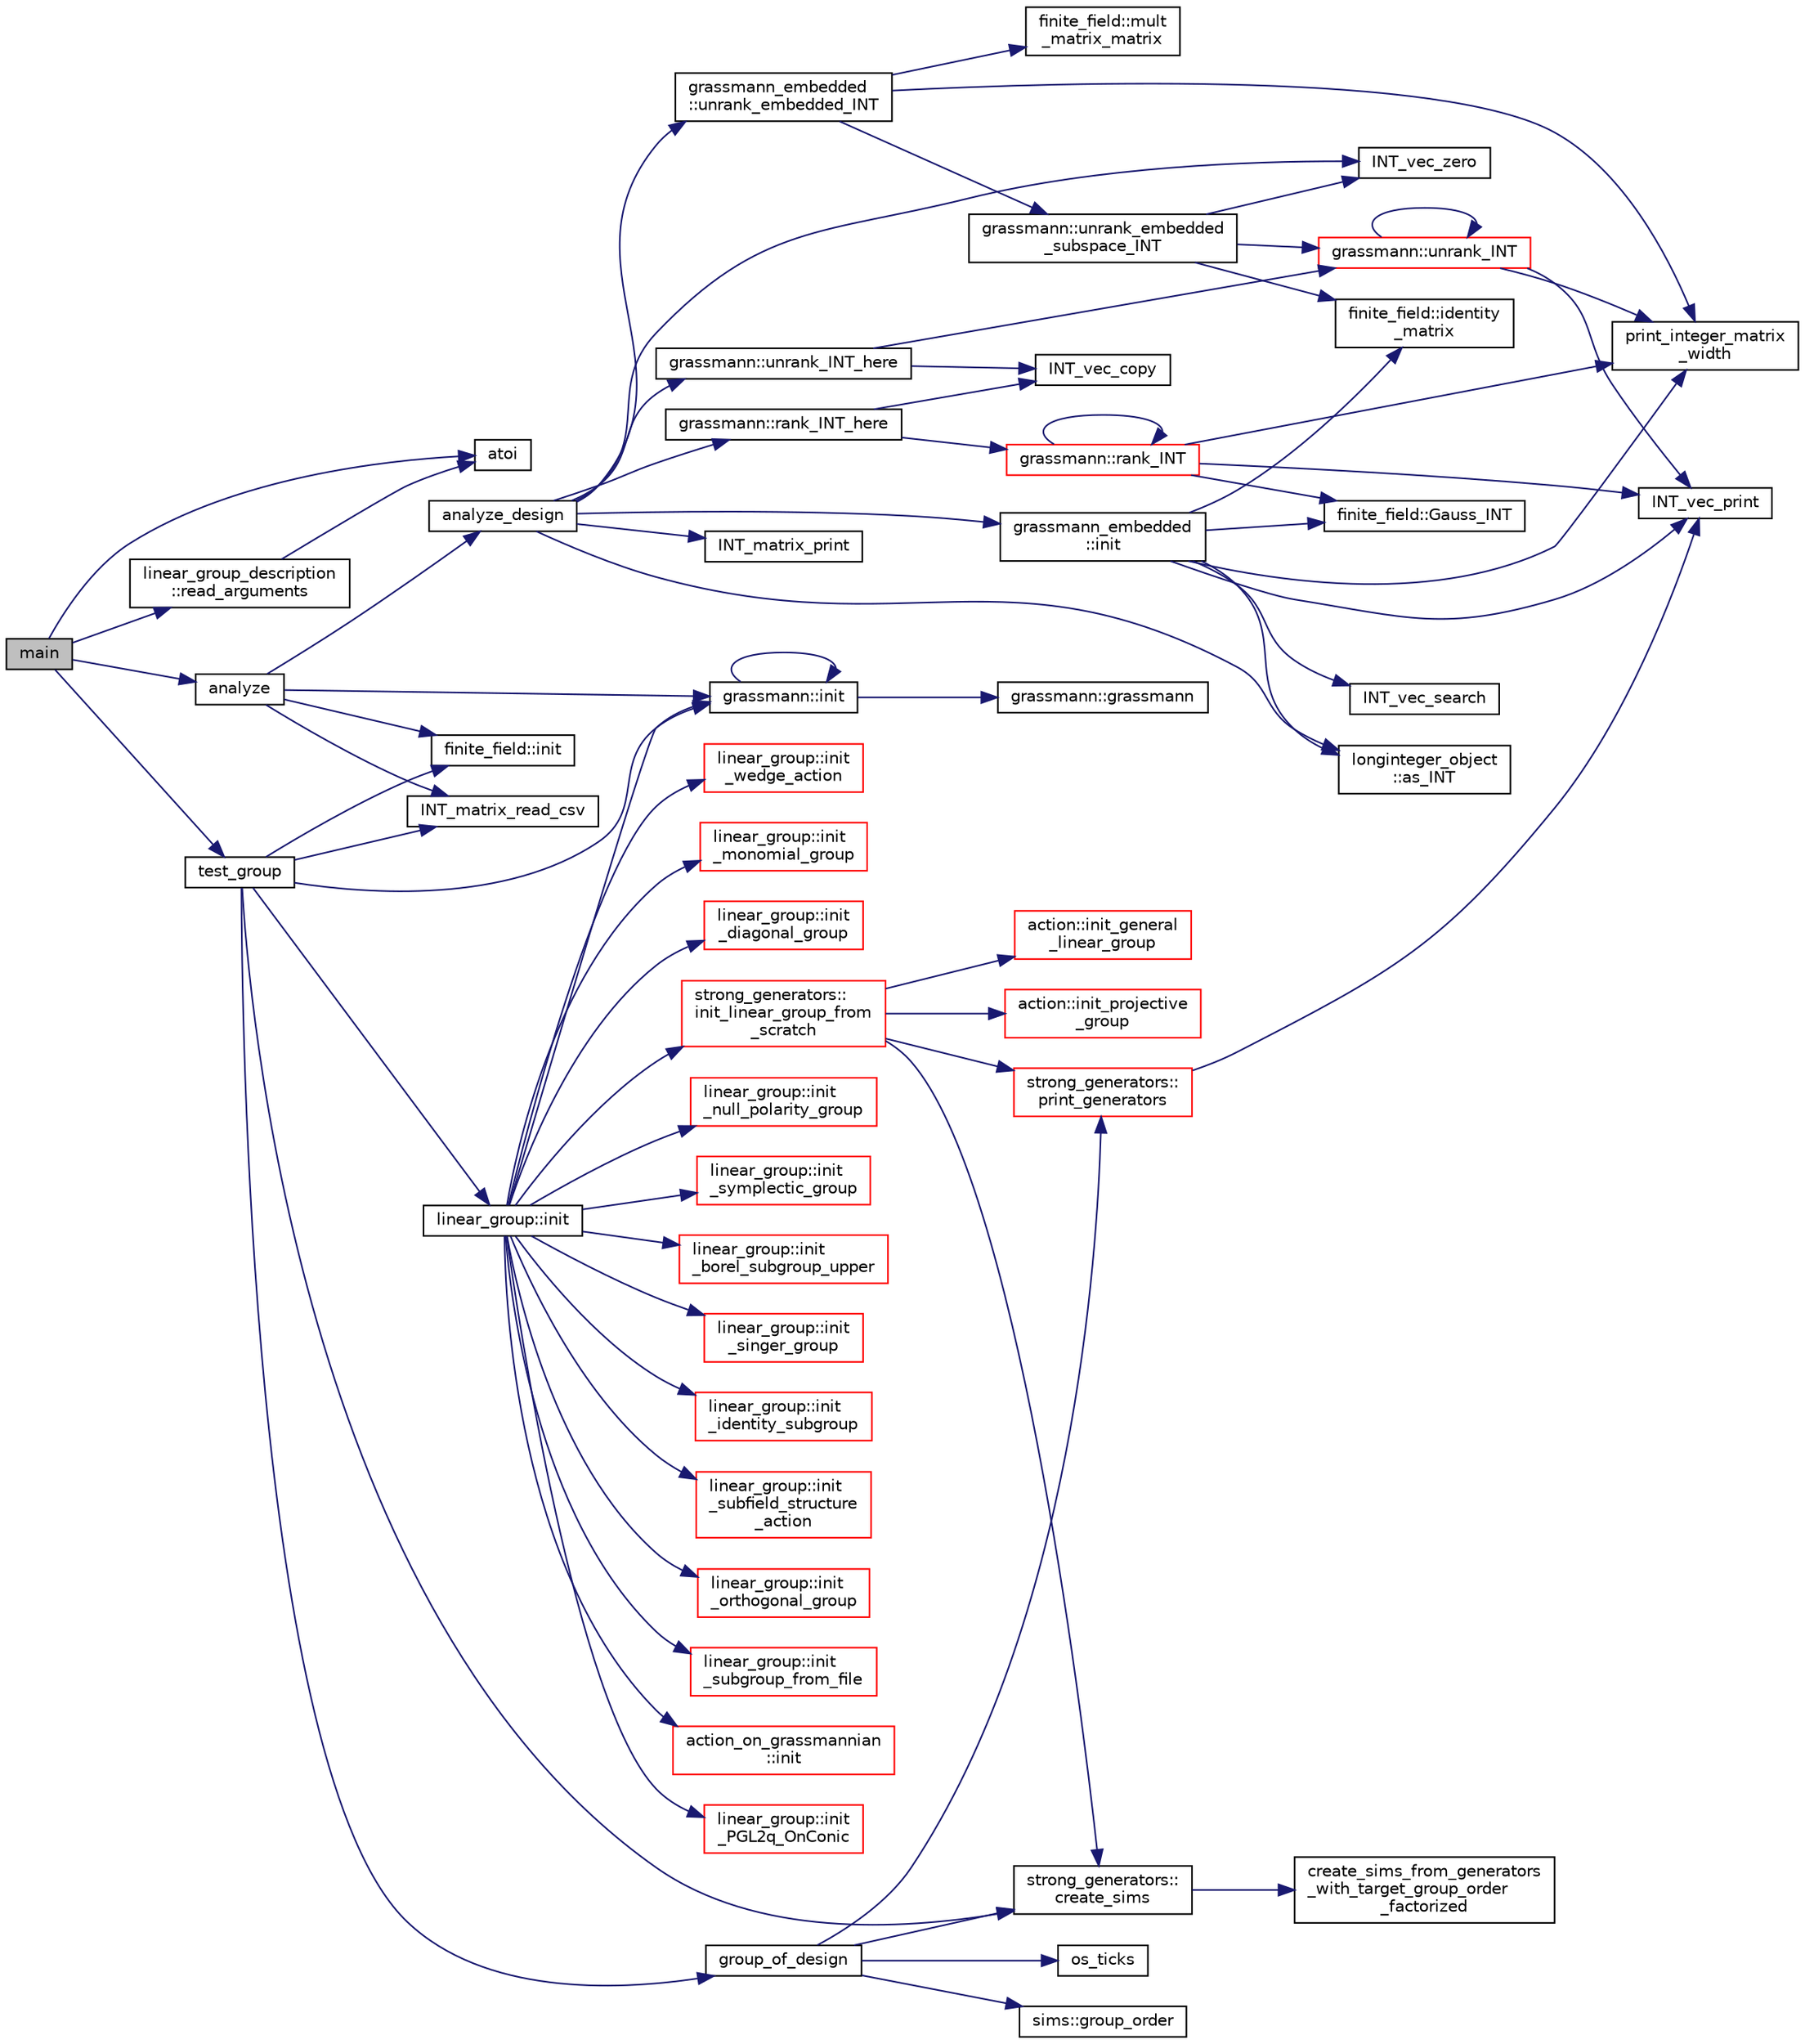 digraph "main"
{
  edge [fontname="Helvetica",fontsize="10",labelfontname="Helvetica",labelfontsize="10"];
  node [fontname="Helvetica",fontsize="10",shape=record];
  rankdir="LR";
  Node69 [label="main",height=0.2,width=0.4,color="black", fillcolor="grey75", style="filled", fontcolor="black"];
  Node69 -> Node70 [color="midnightblue",fontsize="10",style="solid",fontname="Helvetica"];
  Node70 [label="atoi",height=0.2,width=0.4,color="black", fillcolor="white", style="filled",URL="$d9/d60/discreta_8h.html#ad0ac71cbcb495289e474437d6b7d7fac"];
  Node69 -> Node71 [color="midnightblue",fontsize="10",style="solid",fontname="Helvetica"];
  Node71 [label="linear_group_description\l::read_arguments",height=0.2,width=0.4,color="black", fillcolor="white", style="filled",URL="$d9/dca/classlinear__group__description.html#a1c27f3e72fca881743cd1ca35f6779f0"];
  Node71 -> Node70 [color="midnightblue",fontsize="10",style="solid",fontname="Helvetica"];
  Node69 -> Node72 [color="midnightblue",fontsize="10",style="solid",fontname="Helvetica"];
  Node72 [label="analyze",height=0.2,width=0.4,color="black", fillcolor="white", style="filled",URL="$d8/d03/analyze__q__designs_8_c.html#a2bb7c896fafb33cfc91cf64d543e5606"];
  Node72 -> Node73 [color="midnightblue",fontsize="10",style="solid",fontname="Helvetica"];
  Node73 [label="INT_matrix_read_csv",height=0.2,width=0.4,color="black", fillcolor="white", style="filled",URL="$d5/db4/io__and__os_8h.html#aac568740f8144e9f3aa010add972f552"];
  Node72 -> Node74 [color="midnightblue",fontsize="10",style="solid",fontname="Helvetica"];
  Node74 [label="finite_field::init",height=0.2,width=0.4,color="black", fillcolor="white", style="filled",URL="$df/d5a/classfinite__field.html#a13e75e8165b27464935b50368ee8313c"];
  Node72 -> Node75 [color="midnightblue",fontsize="10",style="solid",fontname="Helvetica"];
  Node75 [label="grassmann::init",height=0.2,width=0.4,color="black", fillcolor="white", style="filled",URL="$df/d02/classgrassmann.html#a2e8cf7b9f203254493d7c2607c17d498"];
  Node75 -> Node76 [color="midnightblue",fontsize="10",style="solid",fontname="Helvetica"];
  Node76 [label="grassmann::grassmann",height=0.2,width=0.4,color="black", fillcolor="white", style="filled",URL="$df/d02/classgrassmann.html#a252a85d3b74eb4fbd5771f4152a5f272"];
  Node75 -> Node75 [color="midnightblue",fontsize="10",style="solid",fontname="Helvetica"];
  Node72 -> Node77 [color="midnightblue",fontsize="10",style="solid",fontname="Helvetica"];
  Node77 [label="analyze_design",height=0.2,width=0.4,color="black", fillcolor="white", style="filled",URL="$d8/d03/analyze__q__designs_8_c.html#aeed4daa4f8cfe6d2005bd991432a6305"];
  Node77 -> Node78 [color="midnightblue",fontsize="10",style="solid",fontname="Helvetica"];
  Node78 [label="longinteger_object\l::as_INT",height=0.2,width=0.4,color="black", fillcolor="white", style="filled",URL="$dd/d7e/classlonginteger__object.html#afb992d4679a6741acc63c8bcba27971e"];
  Node77 -> Node79 [color="midnightblue",fontsize="10",style="solid",fontname="Helvetica"];
  Node79 [label="INT_vec_zero",height=0.2,width=0.4,color="black", fillcolor="white", style="filled",URL="$df/dbf/sajeeb_8_c.html#aa8c9c7977203577026080f546fe4980f"];
  Node77 -> Node80 [color="midnightblue",fontsize="10",style="solid",fontname="Helvetica"];
  Node80 [label="grassmann::unrank_INT_here",height=0.2,width=0.4,color="black", fillcolor="white", style="filled",URL="$df/d02/classgrassmann.html#aa51bb30ed0feb7ad87d500b76e0b3cbe"];
  Node80 -> Node81 [color="midnightblue",fontsize="10",style="solid",fontname="Helvetica"];
  Node81 [label="grassmann::unrank_INT",height=0.2,width=0.4,color="red", fillcolor="white", style="filled",URL="$df/d02/classgrassmann.html#a32079405b95a6da2ba1420567d762d64"];
  Node81 -> Node85 [color="midnightblue",fontsize="10",style="solid",fontname="Helvetica"];
  Node85 [label="INT_vec_print",height=0.2,width=0.4,color="black", fillcolor="white", style="filled",URL="$df/dbf/sajeeb_8_c.html#a79a5901af0b47dd0d694109543c027fe"];
  Node81 -> Node81 [color="midnightblue",fontsize="10",style="solid",fontname="Helvetica"];
  Node81 -> Node87 [color="midnightblue",fontsize="10",style="solid",fontname="Helvetica"];
  Node87 [label="print_integer_matrix\l_width",height=0.2,width=0.4,color="black", fillcolor="white", style="filled",URL="$d5/db4/io__and__os_8h.html#aa78f3e73fc2179251bd15adbcc31573f"];
  Node80 -> Node88 [color="midnightblue",fontsize="10",style="solid",fontname="Helvetica"];
  Node88 [label="INT_vec_copy",height=0.2,width=0.4,color="black", fillcolor="white", style="filled",URL="$df/dbf/sajeeb_8_c.html#ac2d875e27e009af6ec04d17254d11075"];
  Node77 -> Node89 [color="midnightblue",fontsize="10",style="solid",fontname="Helvetica"];
  Node89 [label="INT_matrix_print",height=0.2,width=0.4,color="black", fillcolor="white", style="filled",URL="$d5/db4/io__and__os_8h.html#afd4180a24bef3a2b584668a4eaf607ff"];
  Node77 -> Node90 [color="midnightblue",fontsize="10",style="solid",fontname="Helvetica"];
  Node90 [label="grassmann_embedded\l::init",height=0.2,width=0.4,color="black", fillcolor="white", style="filled",URL="$d4/dda/classgrassmann__embedded.html#a4cc2970a357bace5b18479def170019b"];
  Node90 -> Node91 [color="midnightblue",fontsize="10",style="solid",fontname="Helvetica"];
  Node91 [label="finite_field::identity\l_matrix",height=0.2,width=0.4,color="black", fillcolor="white", style="filled",URL="$df/d5a/classfinite__field.html#a4688997f80b8721560bccec986c23413"];
  Node90 -> Node87 [color="midnightblue",fontsize="10",style="solid",fontname="Helvetica"];
  Node90 -> Node92 [color="midnightblue",fontsize="10",style="solid",fontname="Helvetica"];
  Node92 [label="finite_field::Gauss_INT",height=0.2,width=0.4,color="black", fillcolor="white", style="filled",URL="$df/d5a/classfinite__field.html#adb676d2e80341b53751326e3a58beb11"];
  Node90 -> Node85 [color="midnightblue",fontsize="10",style="solid",fontname="Helvetica"];
  Node90 -> Node93 [color="midnightblue",fontsize="10",style="solid",fontname="Helvetica"];
  Node93 [label="INT_vec_search",height=0.2,width=0.4,color="black", fillcolor="white", style="filled",URL="$d5/de2/foundations_2data__structures_2data__structures_8h.html#ad103ef2316a1f671bdb68fd9cd9ba945"];
  Node90 -> Node78 [color="midnightblue",fontsize="10",style="solid",fontname="Helvetica"];
  Node77 -> Node94 [color="midnightblue",fontsize="10",style="solid",fontname="Helvetica"];
  Node94 [label="grassmann_embedded\l::unrank_embedded_INT",height=0.2,width=0.4,color="black", fillcolor="white", style="filled",URL="$d4/dda/classgrassmann__embedded.html#a373f89c0c8e95d6126c59cf62dc935c0"];
  Node94 -> Node95 [color="midnightblue",fontsize="10",style="solid",fontname="Helvetica"];
  Node95 [label="grassmann::unrank_embedded\l_subspace_INT",height=0.2,width=0.4,color="black", fillcolor="white", style="filled",URL="$df/d02/classgrassmann.html#a165895ffdd3346a3eae9dc20fc2dfcfd"];
  Node95 -> Node81 [color="midnightblue",fontsize="10",style="solid",fontname="Helvetica"];
  Node95 -> Node79 [color="midnightblue",fontsize="10",style="solid",fontname="Helvetica"];
  Node95 -> Node91 [color="midnightblue",fontsize="10",style="solid",fontname="Helvetica"];
  Node94 -> Node87 [color="midnightblue",fontsize="10",style="solid",fontname="Helvetica"];
  Node94 -> Node96 [color="midnightblue",fontsize="10",style="solid",fontname="Helvetica"];
  Node96 [label="finite_field::mult\l_matrix_matrix",height=0.2,width=0.4,color="black", fillcolor="white", style="filled",URL="$df/d5a/classfinite__field.html#a5e28706b815838d0ec34de1fa74bc3c4"];
  Node77 -> Node97 [color="midnightblue",fontsize="10",style="solid",fontname="Helvetica"];
  Node97 [label="grassmann::rank_INT_here",height=0.2,width=0.4,color="black", fillcolor="white", style="filled",URL="$df/d02/classgrassmann.html#aaeab144aec85ec523f5a4d614a86d8d7"];
  Node97 -> Node88 [color="midnightblue",fontsize="10",style="solid",fontname="Helvetica"];
  Node97 -> Node98 [color="midnightblue",fontsize="10",style="solid",fontname="Helvetica"];
  Node98 [label="grassmann::rank_INT",height=0.2,width=0.4,color="red", fillcolor="white", style="filled",URL="$df/d02/classgrassmann.html#a1fa95ce7ecebd48b04c7a0dc75491184"];
  Node98 -> Node87 [color="midnightblue",fontsize="10",style="solid",fontname="Helvetica"];
  Node98 -> Node92 [color="midnightblue",fontsize="10",style="solid",fontname="Helvetica"];
  Node98 -> Node85 [color="midnightblue",fontsize="10",style="solid",fontname="Helvetica"];
  Node98 -> Node98 [color="midnightblue",fontsize="10",style="solid",fontname="Helvetica"];
  Node69 -> Node100 [color="midnightblue",fontsize="10",style="solid",fontname="Helvetica"];
  Node100 [label="test_group",height=0.2,width=0.4,color="black", fillcolor="white", style="filled",URL="$d8/d03/analyze__q__designs_8_c.html#ad03444358d0b46e7aa4d88a806b44925"];
  Node100 -> Node73 [color="midnightblue",fontsize="10",style="solid",fontname="Helvetica"];
  Node100 -> Node74 [color="midnightblue",fontsize="10",style="solid",fontname="Helvetica"];
  Node100 -> Node101 [color="midnightblue",fontsize="10",style="solid",fontname="Helvetica"];
  Node101 [label="linear_group::init",height=0.2,width=0.4,color="black", fillcolor="white", style="filled",URL="$df/d5a/classlinear__group.html#a8119aa9b882192ab422b12614b259f28"];
  Node101 -> Node102 [color="midnightblue",fontsize="10",style="solid",fontname="Helvetica"];
  Node102 [label="strong_generators::\linit_linear_group_from\l_scratch",height=0.2,width=0.4,color="red", fillcolor="white", style="filled",URL="$dc/d09/classstrong__generators.html#ad47ecfb9c141b65ed6aca34231d5a0d2"];
  Node102 -> Node103 [color="midnightblue",fontsize="10",style="solid",fontname="Helvetica"];
  Node103 [label="action::init_projective\l_group",height=0.2,width=0.4,color="red", fillcolor="white", style="filled",URL="$d2/d86/classaction.html#ad943cb9d3828331bf5634c6dbfc31afd"];
  Node102 -> Node241 [color="midnightblue",fontsize="10",style="solid",fontname="Helvetica"];
  Node241 [label="action::init_general\l_linear_group",height=0.2,width=0.4,color="red", fillcolor="white", style="filled",URL="$d2/d86/classaction.html#a1ff1bf53f9073bfc76ff073e7af6f396"];
  Node102 -> Node655 [color="midnightblue",fontsize="10",style="solid",fontname="Helvetica"];
  Node655 [label="strong_generators::\lcreate_sims",height=0.2,width=0.4,color="black", fillcolor="white", style="filled",URL="$dc/d09/classstrong__generators.html#afca700d50772a39eeb74239355ae67e1"];
  Node655 -> Node656 [color="midnightblue",fontsize="10",style="solid",fontname="Helvetica"];
  Node656 [label="create_sims_from_generators\l_with_target_group_order\l_factorized",height=0.2,width=0.4,color="black", fillcolor="white", style="filled",URL="$d2/d3a/group__theory_8h.html#a40f2df36e351d6e63bd2bb196cc5b430"];
  Node102 -> Node657 [color="midnightblue",fontsize="10",style="solid",fontname="Helvetica"];
  Node657 [label="strong_generators::\lprint_generators",height=0.2,width=0.4,color="red", fillcolor="white", style="filled",URL="$dc/d09/classstrong__generators.html#adccd259b435afd96d89cd664daa6c897"];
  Node657 -> Node85 [color="midnightblue",fontsize="10",style="solid",fontname="Helvetica"];
  Node101 -> Node660 [color="midnightblue",fontsize="10",style="solid",fontname="Helvetica"];
  Node660 [label="linear_group::init\l_PGL2q_OnConic",height=0.2,width=0.4,color="red", fillcolor="white", style="filled",URL="$df/d5a/classlinear__group.html#a84c4d6e1849da4c6f8f096a1af2a8270"];
  Node101 -> Node665 [color="midnightblue",fontsize="10",style="solid",fontname="Helvetica"];
  Node665 [label="linear_group::init\l_wedge_action",height=0.2,width=0.4,color="red", fillcolor="white", style="filled",URL="$df/d5a/classlinear__group.html#a16a8a2a5fdc535f2263210ca7943119e"];
  Node101 -> Node668 [color="midnightblue",fontsize="10",style="solid",fontname="Helvetica"];
  Node668 [label="linear_group::init\l_monomial_group",height=0.2,width=0.4,color="red", fillcolor="white", style="filled",URL="$df/d5a/classlinear__group.html#a7ef61a70f292d575f665da5d72077c8f"];
  Node101 -> Node671 [color="midnightblue",fontsize="10",style="solid",fontname="Helvetica"];
  Node671 [label="linear_group::init\l_diagonal_group",height=0.2,width=0.4,color="red", fillcolor="white", style="filled",URL="$df/d5a/classlinear__group.html#aaeeb26cf2ee1891b04d8925ddd1c18dd"];
  Node101 -> Node673 [color="midnightblue",fontsize="10",style="solid",fontname="Helvetica"];
  Node673 [label="linear_group::init\l_null_polarity_group",height=0.2,width=0.4,color="red", fillcolor="white", style="filled",URL="$df/d5a/classlinear__group.html#a104943d304ecbcebfb1bbe383a0bba1b"];
  Node101 -> Node675 [color="midnightblue",fontsize="10",style="solid",fontname="Helvetica"];
  Node675 [label="linear_group::init\l_symplectic_group",height=0.2,width=0.4,color="red", fillcolor="white", style="filled",URL="$df/d5a/classlinear__group.html#ab3dc99b8d6cb810eff6dc09fb69c47d4"];
  Node101 -> Node677 [color="midnightblue",fontsize="10",style="solid",fontname="Helvetica"];
  Node677 [label="linear_group::init\l_borel_subgroup_upper",height=0.2,width=0.4,color="red", fillcolor="white", style="filled",URL="$df/d5a/classlinear__group.html#a7d25e5c41bc3bf53a0c5063082055344"];
  Node101 -> Node684 [color="midnightblue",fontsize="10",style="solid",fontname="Helvetica"];
  Node684 [label="linear_group::init\l_singer_group",height=0.2,width=0.4,color="red", fillcolor="white", style="filled",URL="$df/d5a/classlinear__group.html#a6725d2f004cc13eadaa39dc29b26faae"];
  Node101 -> Node686 [color="midnightblue",fontsize="10",style="solid",fontname="Helvetica"];
  Node686 [label="linear_group::init\l_identity_subgroup",height=0.2,width=0.4,color="red", fillcolor="white", style="filled",URL="$df/d5a/classlinear__group.html#a291947c5296a6411673a8272d0953c19"];
  Node101 -> Node688 [color="midnightblue",fontsize="10",style="solid",fontname="Helvetica"];
  Node688 [label="linear_group::init\l_subfield_structure\l_action",height=0.2,width=0.4,color="red", fillcolor="white", style="filled",URL="$df/d5a/classlinear__group.html#a0c97a4ac9754a69abdde052bd3298804"];
  Node101 -> Node690 [color="midnightblue",fontsize="10",style="solid",fontname="Helvetica"];
  Node690 [label="linear_group::init\l_orthogonal_group",height=0.2,width=0.4,color="red", fillcolor="white", style="filled",URL="$df/d5a/classlinear__group.html#a5a8f2a7cd8b33a9dfc626074726a58c4"];
  Node101 -> Node692 [color="midnightblue",fontsize="10",style="solid",fontname="Helvetica"];
  Node692 [label="linear_group::init\l_subgroup_from_file",height=0.2,width=0.4,color="red", fillcolor="white", style="filled",URL="$df/d5a/classlinear__group.html#a55fd1f4c503f5b37dd818256efe259c6"];
  Node101 -> Node75 [color="midnightblue",fontsize="10",style="solid",fontname="Helvetica"];
  Node101 -> Node696 [color="midnightblue",fontsize="10",style="solid",fontname="Helvetica"];
  Node696 [label="action_on_grassmannian\l::init",height=0.2,width=0.4,color="red", fillcolor="white", style="filled",URL="$d9/ddf/classaction__on__grassmannian.html#a2cf7eda6b88fa033fdc4486fa0508e84"];
  Node100 -> Node655 [color="midnightblue",fontsize="10",style="solid",fontname="Helvetica"];
  Node100 -> Node75 [color="midnightblue",fontsize="10",style="solid",fontname="Helvetica"];
  Node100 -> Node697 [color="midnightblue",fontsize="10",style="solid",fontname="Helvetica"];
  Node697 [label="group_of_design",height=0.2,width=0.4,color="black", fillcolor="white", style="filled",URL="$d8/d03/analyze__q__designs_8_c.html#a56bc4112debc1d923d24db2bdc86374a"];
  Node697 -> Node515 [color="midnightblue",fontsize="10",style="solid",fontname="Helvetica"];
  Node515 [label="os_ticks",height=0.2,width=0.4,color="black", fillcolor="white", style="filled",URL="$d5/db4/io__and__os_8h.html#a3da6d2b09e35d569adb7101dffcb5224"];
  Node697 -> Node655 [color="midnightblue",fontsize="10",style="solid",fontname="Helvetica"];
  Node697 -> Node644 [color="midnightblue",fontsize="10",style="solid",fontname="Helvetica"];
  Node644 [label="sims::group_order",height=0.2,width=0.4,color="black", fillcolor="white", style="filled",URL="$d9/df3/classsims.html#aa442445175656570fa35febbe790efad"];
  Node697 -> Node657 [color="midnightblue",fontsize="10",style="solid",fontname="Helvetica"];
}
